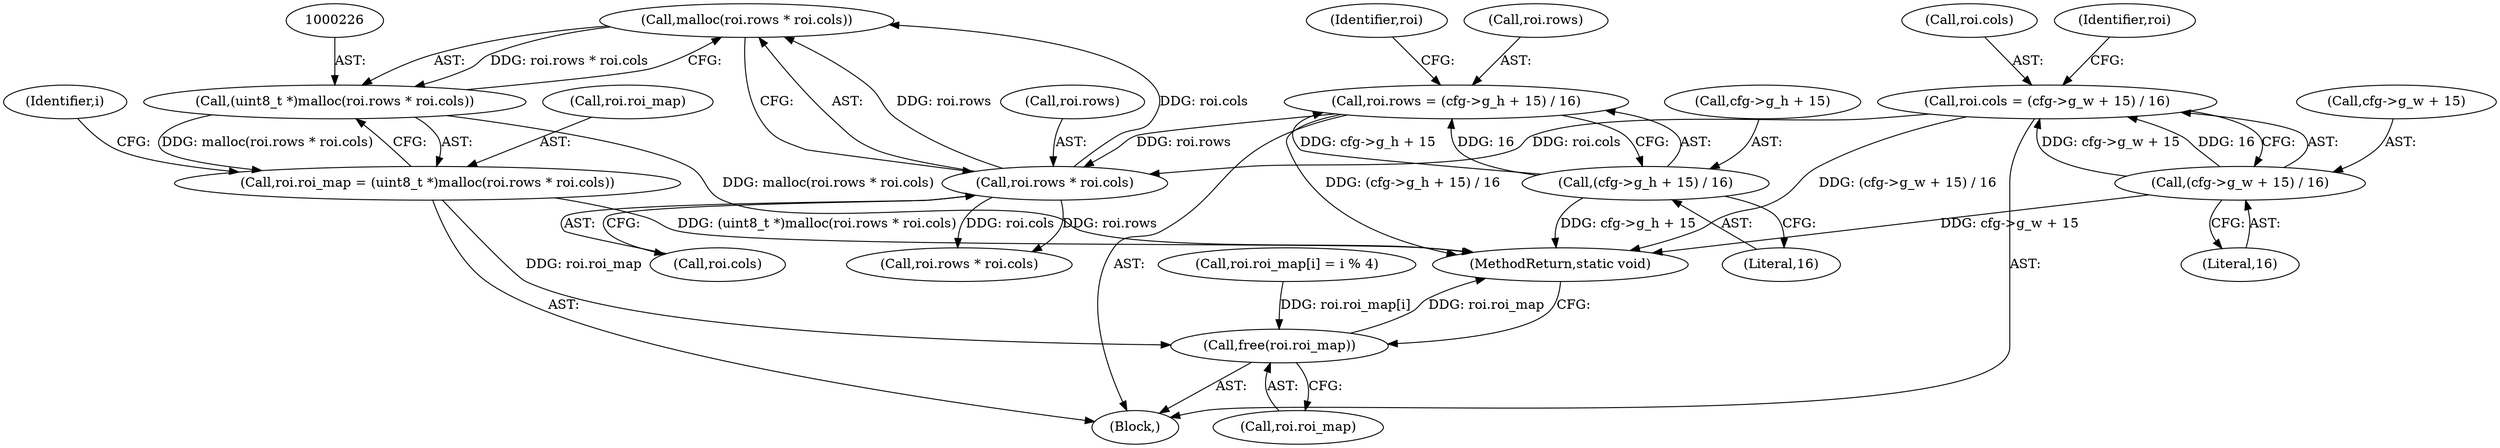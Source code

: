digraph "0_Android_5a9753fca56f0eeb9f61e342b2fccffc364f9426_9@API" {
"1000227" [label="(Call,malloc(roi.rows * roi.cols))"];
"1000228" [label="(Call,roi.rows * roi.cols)"];
"1000112" [label="(Call,roi.rows = (cfg->g_h + 15) / 16)"];
"1000116" [label="(Call,(cfg->g_h + 15) / 16)"];
"1000123" [label="(Call,roi.cols = (cfg->g_w + 15) / 16)"];
"1000127" [label="(Call,(cfg->g_w + 15) / 16)"];
"1000225" [label="(Call,(uint8_t *)malloc(roi.rows * roi.cols))"];
"1000221" [label="(Call,roi.roi_map = (uint8_t *)malloc(roi.rows * roi.cols))"];
"1000268" [label="(Call,free(roi.roi_map))"];
"1000227" [label="(Call,malloc(roi.rows * roi.cols))"];
"1000116" [label="(Call,(cfg->g_h + 15) / 16)"];
"1000133" [label="(Literal,16)"];
"1000124" [label="(Call,roi.cols)"];
"1000241" [label="(Call,roi.rows * roi.cols)"];
"1000137" [label="(Identifier,roi)"];
"1000128" [label="(Call,cfg->g_w + 15)"];
"1000123" [label="(Call,roi.cols = (cfg->g_w + 15) / 16)"];
"1000125" [label="(Identifier,roi)"];
"1000269" [label="(Call,roi.roi_map)"];
"1000250" [label="(Call,roi.roi_map[i] = i % 4)"];
"1000272" [label="(MethodReturn,static void)"];
"1000127" [label="(Call,(cfg->g_w + 15) / 16)"];
"1000229" [label="(Call,roi.rows)"];
"1000117" [label="(Call,cfg->g_h + 15)"];
"1000103" [label="(Block,)"];
"1000112" [label="(Call,roi.rows = (cfg->g_h + 15) / 16)"];
"1000221" [label="(Call,roi.roi_map = (uint8_t *)malloc(roi.rows * roi.cols))"];
"1000237" [label="(Identifier,i)"];
"1000228" [label="(Call,roi.rows * roi.cols)"];
"1000113" [label="(Call,roi.rows)"];
"1000232" [label="(Call,roi.cols)"];
"1000268" [label="(Call,free(roi.roi_map))"];
"1000122" [label="(Literal,16)"];
"1000225" [label="(Call,(uint8_t *)malloc(roi.rows * roi.cols))"];
"1000222" [label="(Call,roi.roi_map)"];
"1000227" -> "1000225"  [label="AST: "];
"1000227" -> "1000228"  [label="CFG: "];
"1000228" -> "1000227"  [label="AST: "];
"1000225" -> "1000227"  [label="CFG: "];
"1000227" -> "1000225"  [label="DDG: roi.rows * roi.cols"];
"1000228" -> "1000227"  [label="DDG: roi.rows"];
"1000228" -> "1000227"  [label="DDG: roi.cols"];
"1000228" -> "1000232"  [label="CFG: "];
"1000229" -> "1000228"  [label="AST: "];
"1000232" -> "1000228"  [label="AST: "];
"1000112" -> "1000228"  [label="DDG: roi.rows"];
"1000123" -> "1000228"  [label="DDG: roi.cols"];
"1000228" -> "1000241"  [label="DDG: roi.rows"];
"1000228" -> "1000241"  [label="DDG: roi.cols"];
"1000112" -> "1000103"  [label="AST: "];
"1000112" -> "1000116"  [label="CFG: "];
"1000113" -> "1000112"  [label="AST: "];
"1000116" -> "1000112"  [label="AST: "];
"1000125" -> "1000112"  [label="CFG: "];
"1000112" -> "1000272"  [label="DDG: (cfg->g_h + 15) / 16"];
"1000116" -> "1000112"  [label="DDG: cfg->g_h + 15"];
"1000116" -> "1000112"  [label="DDG: 16"];
"1000116" -> "1000122"  [label="CFG: "];
"1000117" -> "1000116"  [label="AST: "];
"1000122" -> "1000116"  [label="AST: "];
"1000116" -> "1000272"  [label="DDG: cfg->g_h + 15"];
"1000123" -> "1000103"  [label="AST: "];
"1000123" -> "1000127"  [label="CFG: "];
"1000124" -> "1000123"  [label="AST: "];
"1000127" -> "1000123"  [label="AST: "];
"1000137" -> "1000123"  [label="CFG: "];
"1000123" -> "1000272"  [label="DDG: (cfg->g_w + 15) / 16"];
"1000127" -> "1000123"  [label="DDG: cfg->g_w + 15"];
"1000127" -> "1000123"  [label="DDG: 16"];
"1000127" -> "1000133"  [label="CFG: "];
"1000128" -> "1000127"  [label="AST: "];
"1000133" -> "1000127"  [label="AST: "];
"1000127" -> "1000272"  [label="DDG: cfg->g_w + 15"];
"1000225" -> "1000221"  [label="AST: "];
"1000226" -> "1000225"  [label="AST: "];
"1000221" -> "1000225"  [label="CFG: "];
"1000225" -> "1000272"  [label="DDG: malloc(roi.rows * roi.cols)"];
"1000225" -> "1000221"  [label="DDG: malloc(roi.rows * roi.cols)"];
"1000221" -> "1000103"  [label="AST: "];
"1000222" -> "1000221"  [label="AST: "];
"1000237" -> "1000221"  [label="CFG: "];
"1000221" -> "1000272"  [label="DDG: (uint8_t *)malloc(roi.rows * roi.cols)"];
"1000221" -> "1000268"  [label="DDG: roi.roi_map"];
"1000268" -> "1000103"  [label="AST: "];
"1000268" -> "1000269"  [label="CFG: "];
"1000269" -> "1000268"  [label="AST: "];
"1000272" -> "1000268"  [label="CFG: "];
"1000268" -> "1000272"  [label="DDG: roi.roi_map"];
"1000250" -> "1000268"  [label="DDG: roi.roi_map[i]"];
}
